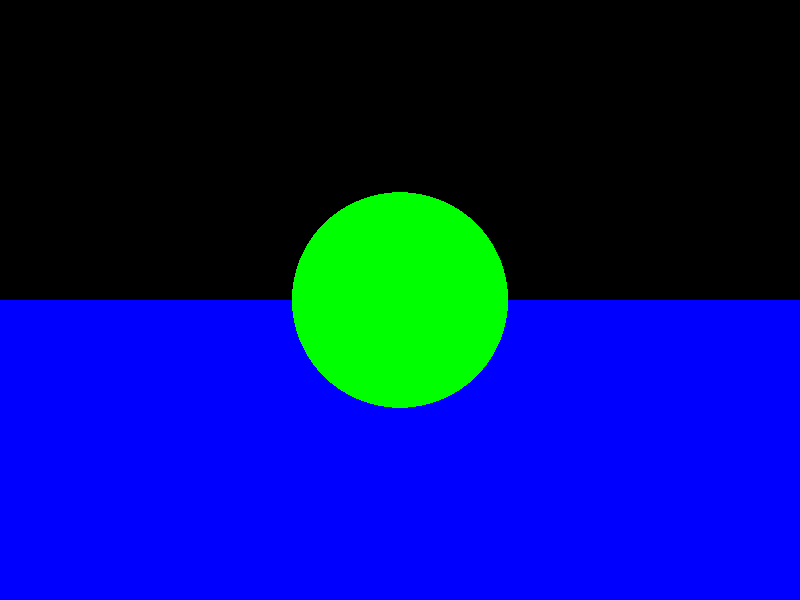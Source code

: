 #include "colors.inc"
camera {
    location <0, 1, 0>
    look_at <2, 1, 2>
}

light_source {
    <1, 4, 0>
    color rgb <1, 1, 1>
}

sphere {
    <2, 1, 2>, 0.5
    pigment { color Green }
}

plane {
    <0, 1, 0>, 0
    pigment { color Blue }
}
